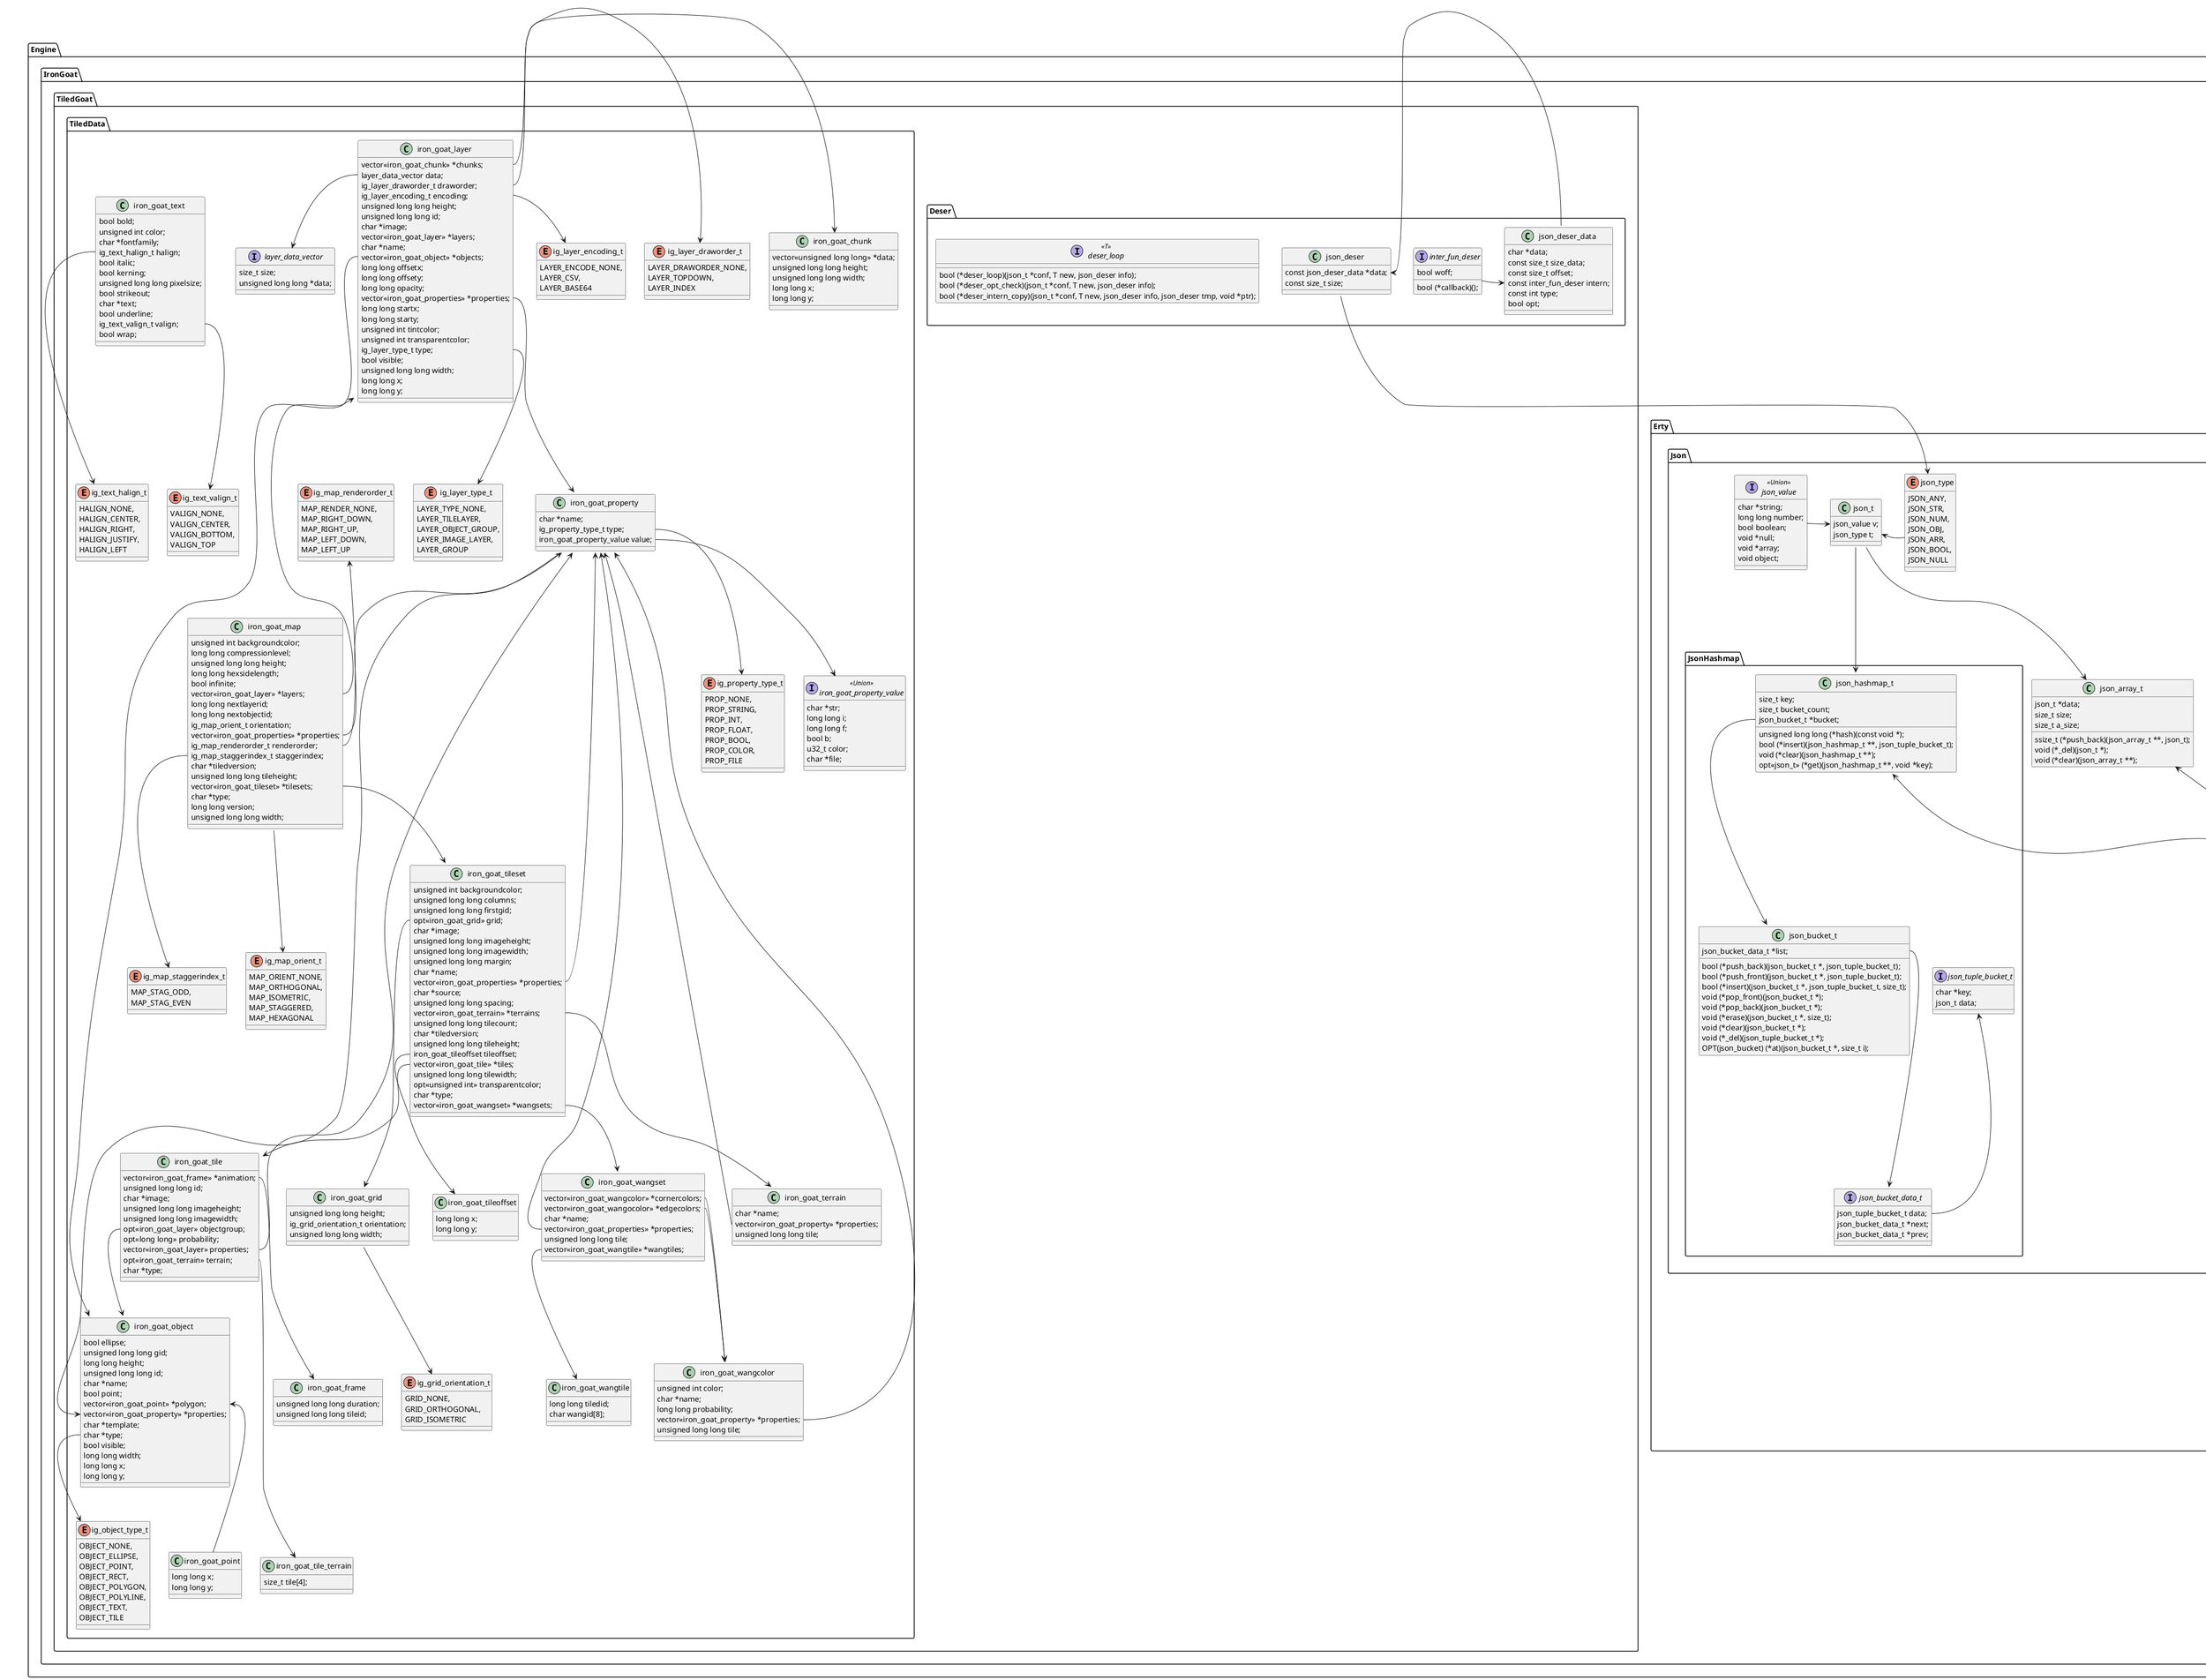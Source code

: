 @startuml RpgProject

package Rpg {

    package RpgEntities {

        enum arrow_keys <<Deprecated>> {
            KEY_DOWN,
            KEY_LEFT,
            KEY_RIGHT,
            KEY_UP
        }

        enum entity_type_t {
            PLAYER,
            SCROLL,
            MENU,
            SETTING,
            VFX_SC,
            ATH,
            LAYER_MANAGER,
            TILESET_LAYER_MANAGER,
            TILESET_LAYER,
            COLLISION_LAYER,
            OBJECT_LAYER_MANAGER,
            OBJECT_LAYER,
            WARP,
            HERO,
            VIEW,
            DEBUGMENU
        }

        enum view_type_t {
            HUD_VIEW,
            WORLD_VIEW
        }

        class view_t {
            sfView *view;
            sfView *hud_view;
            entity_t *entity;
            const hero_t *hero;
        }

        enum player_move <<Deprecated>> {
            PLAYER_MOVE_DOWN,
            PLAYER_MOVE_LEFT,
            PLAYER_MOVE_RIGHT,
            PLAYER_MOVE_UP,
            PLAYER_MOVE_END
        }

        class hero_t {
            entity_t *entity;
            pausable_clock_t *animation_clock;
            pausable_clock_t *movement_clock;
            sfSprite *sprite;
            double speed;
            bool disable_collision;
        }

        class ath_t  {
            entity_t *entity;
            sfSprite *player_ath_sprite;
            sfVector2f ath_pos;
            sfSprite *button_sprite[6];
            view_t *view;
        }

        class menu_t  {
            entity_t *entity;
            sfSprite *bg_sprite;
            sfSprite *button_sprite[3];
        }

        class player_t <<Deprecated>> {
            entity_t *entity;
            pausable_clock_t *clock;
            sfSprite *sprite;
        }

        class scroll_bar_t <<Depreacted>> {
            entity_t *entity;
            pausable_clock_t *clock;
            sfRectangleShape *scroll_bar;
        }

        Package MapRpg {

            class map_loader_t {
                entity_t *entity;
                layer_manager_t manager;
            }

            class layer_manager_t {
                layer_object_manager_t *objects;
                layer_tileset_manager_t *tilesets;
                laer_collision_t *collision;
                sfVector2u mapsize;
            }

            Package MapRpgLayerObject {

                class layer_object_manager_t {
                    entity_t *entity;
                    vector_layer_object_info_t* layer;
                    size_t actual_layer;
                }

                class layer_object {
                    entity_t *entity;
                    layer_object_info_t *obj;
                }

                enum layer_object_type_t {
                    LO_WARP,
                    LO_NPC,
                    LO_UNDEFINED,
                    LO_COUNT,
                    LO_PNJ = LO_NPC
                }

                interface warpzone_t {
                    char *world;
                    sfVector2i spawn;
                }

                interface layer_object_value_t <<Union>> {
                    char *message;
                    warpzone_t warp;
                }

                class layer_object_data {
                    layer_object_type_t type;
                    sfIntRect rect;
                    layer_object_value_t object;
                }

                class layer_object_info_t {
                    layer_object_data obj;
                    usize_t z;
                }

            }

            package MapRpgCollision {

                class layer_collision_t {
                    entity_t *entity;
                    layer_collision_data_t data;
                }

                class layer_collision_data_t {
                    bool *map;
                    size_t size;
                    sfVertexArray *vao;
                    sfVector2u mapsize;
                    size_t z;
                }

            }

            package MapRpgTileset {

                class layer_tileset_manager {
                    entity_t *entity;
                    vector_layer_tileset_t *tileset;
                    size_t actual_layer;
                }

                class tileset_layer_t {
                    layer_tileset_info_t layer;
                    entity_t *entity;
                }

                enum rotation_tile_map {
                    ROT_0,
                    ROT_90,
                    ROT_180,
                    ROT_270
                }

                interface vertex_loader <<Parser>> {
                    size_t i;
                    size_t j;
                    i64_t tu;
                    i64_t tv;
                    size_t mapx;
                    size_t mapy;
                    sfVector2u txsize;
                    size_t tilesize;
                    size_t tilesetindex;
                    size_t layerindex;
                }

                interface tileset_parser_args <<Parser>> {
                    ig_layer_t *layer;
                    layer_tileset_info_t *manager;
                    vector_ig_tileset_t *tileset
                }

                class layer_tileset_info_t {
                    sfTexture *texture;
                    sfVertexArray *vtx;
                    size_t z;
                }

            }

        }

        Package DebugRpg {

            class debugmenu_t {
                entity_t *entity;
                pausable_clock_t *clock;
                sfText *text;
                view_t *view;
                bool enabled;
                hero_t *hero;
            }

        }
    }

    package RpgLifecycle {

        enum scene_id {
            PLAY_SCENE,
            MENU_SCENE,
            KEY_CONFIG,
            SETTING_SCENE
        }

        interface running_scene {
            int (*lifecycle)(game_t *);
        }

    }

    package UtilRpg {
        class corner_t {
            sfVector2f topleft;
            sfVector2f topright;
            sfVector2f bottomleft;
            sfVector2f bottomright;
        }

        enum corner_type {
            CORNER_SPRITE,
            CORNER_RECT
        }

        interface draw_rects {
            (*draw_rectangle_shape_global_bound)(sfRenderWindow *window, sfSprite *sprite, bool full);
            (*get_corners)(void *r, enum corner_type type);
        }
    }
}

package Engine {
    package Distract {

        class game_t<S = void *> {
            + sfRenderWindow *window
            + sfRenderStates renderer
            - scene_info_t *scenes
            - entity_info_t *entities
            - scene_t *scene
            + sfVideoMode mode
            + sfBool is_paused
            + S state
            - input_t input;
        }

        package Machine {

            package EntityHandler {

                abstract entity_t<T = void *> {
                    - entity_t *next
                    - entity_t *prev
                    - int type
                    - entity_info_t *info
                    + sfVector2f pos;
                    + int z
                    + T instance
                    - bool use_multithreading
                    - thread_info_t *threadinfo;
                }

                interface entity_info_t {
                    - entity_info_t *next
                    - int type
                    - void create(game_t *game, entity_t *entity)
                    - void destroy(game_t *game, entity_t *entity)
                    - void draw(game_t *game, entity_t *entity)
                    - void update(game_t *game, entity_t *entity)
                    - bool handle_event(game_t *game, entity_t *entity, sfEvent *event)
                }

                package UserHandler {

                    interface keyboard_input {
                        - bool is_beign_pressed;
                        - bool is_pressed;
                        - bool is_beign_released;
                        - bool was_pressed;
                    }

                    class input_t {
                        + keyboard_input keys[sfKeyCount];
                    }

                    input_t::keys --> keyboard_input
                }

            }

            package SceneHandler {

                abstract scene_t<S = void *> {
                    + int id;
                    - char *world_file;
                    - scene_info_t* info;
                    + entity_t* entities;
                    + hashmap_t* resources;
                    - bool in_exit_state;
                    - int pending_scene_id;
                    + S state;
                }

                interface scene_info_t<S = void *> {
                    - scene_info_t *next
                    - int id
                    - int lifecycle(game_t *game)
                    + S storage
                }

            }

            package Threads {

                class thread_info_t {
                    - sfThread *thread;
                    + game_t *game;
                    + entity_t *entity;
                }

                interface job_message_t {
                    - int type;
                    + void *content;
                }

                class job_t {
                    - sfMutex *mutex;
                    - sfThread *thread;
                    - void *data;
                    - void (*action)(struct job *);
                    - unsigned char messages_count;
                    - job_message_t messages[256];
                    - bool in_progress;
                }

                job_t::messages --> job_message_t

            }

        }

        package ResourceHandler {

            enum resource_type_t {
                R_TEXTURE,
                R_MUSIC,
                R_SOUND_BUFFER,
                R_SOUND,
                R_FONT,
                R_VERTEX
            }

            interface "resource_data_union_t" <<Union>> {
                sfTexture *texture;
                sfMusic *music;
                sfSoundBuffer *sound_buffer;
                sfSound *sound;
                sfFont *font;
                sfVertexArray *vao;
            }

            class hashmap_t {
                size_t size;
                size_t capacity;
                void **keys;
                void **values;
                size_t (*hasher)(struct hashmap *map, void *key);
            }

            class resource_t {
                resource_type_t type;
                char *path;
                resource_data_union_t data;
            }

        }

        package Component {

            package ClockHandler {

                class pausable_clock_t {
                    game_t *game;
                    sfClock *frame_clock;
                    float time;
                    sfBool is_paused;
                    sfBool hash_game_pause;
                }

            }

            package Sound {

                class sound_emitter_t {
                    float volumes[32];
                }

            }

        }

        package DebugDistract {

            interface debug {
                void (*print_error)(char *error);
                void (*D_ASSERT)(T var, T2 unexpected, char *error, T3 return_value)
            }

        }

        package CollisionHandler {

            package RayCast {

                interface ray_t <<Input>> {
                    sfVector2f base;
                    sfVector2f direction;
                    float max_distance;
                }

                interface rayhit_t <<Output>> {
                    sfVector2f point;
                    entity_t *target;
                }

                rayhit_t::target -> entity_t
                ray_t -> rayhit_t

            }

        }

        Package Renderer {

            interface framebuffer_t {
                unsigned int width;
                unsigned int height;
                sfUint8 *pixels;
            }

        }

    }

    Package IronGoat {

        Package Erty {

            package ParsingAndContainers {

                interface string_parser {
                    char *(*estrdup)(char *src);
                    int (*estrcmp)(char *s1, char *s2);
                    size_t (*estrlen)(char *s);
                    char *(*estrndup)(char *s, size_t n);
                    char **(*esplit)(char *buf, char *delim);
                    void (*ememcpy)(void *dest, void const *src, size_t size)
                    void (*ememset)(void *ptr, int c, size_t size);
                    char *(*eformat)(char const *format, ...);
                }

                class vector <<T>> {
                    T *data;
                    size_t size;
                    size_t a_size;
                    ssize_t (*push_back)(vector<<T>> *, T);
                    void (*_del)(T *);
                    void (*clear)(vector<<T>> **);
                }

                interface tuple <<T>> {
                    T type;
                    char *name;
                }

                class list <<T>> {
                    T data;
                    list<<T>> *prev;
                    list<<T>> *next;
                }

                interface opt<<T>> {
                    T value;
                    bool is_ok;
                }

                interface list_extern <<T>> {
                    list<<T>> *list;
                    bool (*push_back)(list_extern<<T>> **head, T data);
                    bool (*push_front)(list_extern<<T>> **head, T data);
                    bool (*insert)(list_extern<<T>> **head, T data, size_t i);
                    bool (*pop_front)(list_extern<<T>> **head);
                    bool (*pop_back)(list_extern<<T>> **head);
                    bool (*erase)(list_extern<<T>> **head, size_t i);
                    bool (*clear)(list_extern<<T>> **head);
                    void (*_del)(T *data);
                    opt<<T>> (*at)(list_extern<<T>> **head, size_t i);
                }

                class hashmap <<T>> {
                    u64_t (*hash)(const void *);
                    size_t size;
                    size_t bucket_count;
                    bool (*insert)(hashmap<<T>> *, tuple<<T>>);
                    void (*clear)(hashmap<<T>> *, void *key);
                }
            }

            Package PrintAndAssertion {

                interface Assert {
                    (*assert)(char *prg, char *expr);
                    (*debug_assert)(char *ptr, char *expr);
                }

                interface Print {
                    int (*eprintf)(char const *format, ...);
                    int (*edprintf)(int fd, char const *format, ...);
                    int (*efprintf)(FILE *stream, char const *format, ...);
                }

            }

            Package Json {

                enum json_type {
                    JSON_ANY,
                    JSON_STR,
                    JSON_NUM,
                    JSON_OBJ,
                    JSON_ARR,
                    JSON_BOOL,
                    JSON_NULL
                }

                interface json_value <<Union>> {
                    char *string;
                    long long number;
                    bool boolean;
                    void *null;
                    void *array;
                    void object;
                }

                class json_t {
                    json_value v;
                    json_type t;
                }

                package JsonHashmap {

                    interface json_tuple_bucket_t {
                        char *key;
                        json_t data;
                    }

                    class json_hashmap_t {
                        unsigned long long (*hash)(const void *);
                        size_t key;
                        size_t bucket_count;
                        bool (*insert)(json_hashmap_t **, json_tuple_bucket_t);
                        void (*clear)(json_hashmap_t **);
                        opt<<json_t>> (*get)(json_hashmap_t **, void *key);
                        json_bucket_t *bucket;
                    }

                    interface json_bucket_data_t {
                        json_tuple_bucket_t data;
                        json_bucket_data_t *next;
                        json_bucket_data_t *prev;
                    }

                    class json_bucket_t {
                        json_bucket_data_t *list;
                        bool (*push_back)(json_bucket_t *, json_tuple_bucket_t);
                        bool (*push_front)(json_bucket_t *, json_tuple_bucket_t);
                        bool (*insert)(json_bucket_t *, json_tuple_bucket_t, size_t);
                        void (*pop_front)(json_bucket_t *);
                        void (*pop_back)(json_bucket_t *);
                        void (*erase)(json_bucket_t *, size_t);
                        void (*clear)(json_bucket_t *);
                        void (*_del)(json_tuple_bucket_t *);
                        OPT(json_bucket) (*at)(json_bucket_t *, size_t i);
                    }

                }

                class json_array_t {
                    json_t *data;
                    size_t size;
                    size_t a_size;
                    ssize_t (*push_back)(json_array_t **, json_t);
                    void (*_del)(json_t *);
                    void (*clear)(json_array_t **);
                }

            }

        }

        Package TiledGoat {

            Package TiledData {

                enum ig_map_orient_t {
                    MAP_ORIENT_NONE,
                    MAP_ORTHOGONAL,
                    MAP_ISOMETRIC,
                    MAP_STAGGERED,
                    MAP_HEXAGONAL
                }

                enum ig_map_renderorder_t {
                    MAP_RENDER_NONE,
                    MAP_RIGHT_DOWN,
                    MAP_RIGHT_UP,
                    MAP_LEFT_DOWN,
                    MAP_LEFT_UP
                }

                enum ig_map_staggerindex_t {
                    MAP_STAG_ODD,
                    MAP_STAG_EVEN
                }

                enum ig_layer_draworder_t {
                    LAYER_DRAWORDER_NONE,
                    LAYER_TOPDOWN,
                    LAYER_INDEX
                }

                enum ig_layer_type_t {
                    LAYER_TYPE_NONE,
                    LAYER_TILELAYER,
                    LAYER_OBJECT_GROUP,
                    LAYER_IMAGE_LAYER,
                    LAYER_GROUP
                }

                enum ig_layer_encoding_t {
                    LAYER_ENCODE_NONE,
                    LAYER_CSV,
                    LAYER_BASE64
                }

                enum ig_text_halign_t {
                    HALIGN_NONE,
                    HALIGN_CENTER,
                    HALIGN_RIGHT,
                    HALIGN_JUSTIFY,
                    HALIGN_LEFT
                }

                enum ig_text_valign_t {
                    VALIGN_NONE,
                    VALIGN_CENTER,
                    VALIGN_BOTTOM,
                    VALIGN_TOP
                }

                enum ig_object_type_t {
                    OBJECT_NONE,
                    OBJECT_ELLIPSE,
                    OBJECT_POINT,
                    OBJECT_RECT,
                    OBJECT_POLYGON,
                    OBJECT_POLYLINE,
                    OBJECT_TEXT,
                    OBJECT_TILE
                }

                enum ig_property_type_t {
                    PROP_NONE,
                    PROP_STRING,
                    PROP_INT,
                    PROP_FLOAT,
                    PROP_BOOL,
                    PROP_COLOR,
                    PROP_FILE
                }

                enum ig_grid_orientation_t {
                    GRID_NONE,
                    GRID_ORTHOGONAL,
                    GRID_ISOMETRIC
                }

                interface iron_goat_property_value <<Union>> {
                    char *str;
                    long long i;
                    long long f;
                    bool b;
                    u32_t color;
                    char *file;
                }

                class iron_goat_grid {
                    unsigned long long height;
                    ig_grid_orientation_t orientation;
                    unsigned long long width;
                }

                class iron_goat_tileoffset {
                    long long x;
                    long long y;
                }

                class iron_goat_frame {
                    unsigned long long duration;
                    unsigned long long tileid;
                }

                class iron_goat_terrain {
                    char *name;
                    vector<<iron_goat_property>> *properties;
                    unsigned long long tile;
                }

                class iron_goat_tile_terrain {
                    size_t tile[4];
                }

                class iron_goat_wangcolor {
                    unsigned int color;
                    char *name;
                    long long probability;
                    vector<<iron_goat_property>> *properties;
                    unsigned long long tile;
                }

                class iron_goat_wangtile {
                    long long tiledid;
                    char wangid[8];
                }

                class iron_goat_wangset {
                    vector<<iron_goat_wangcolor>> *cornercolors;
                    vector<<iron_goat_wangocolor>> *edgecolors;
                    char *name;
                    vector<<iron_goat_properties>> *properties;
                    unsigned long long tile;
                    vector<<iron_goat_wangtile>> *wangtiles;
                }

                class iron_goat_tileset {
                    unsigned int backgroundcolor;
                    unsigned long long columns;
                    unsigned long long firstgid;
                    opt<<iron_goat_grid>> grid;
                    char *image;
                    unsigned long long imageheight;
                    unsigned long long imagewidth;
                    unsigned long long margin;
                    char *name;
                    vector<<iron_goat_properties>> *properties;
                    char *source;
                    unsigned long long spacing;
                    vector<<iron_goat_terrain>> *terrains;
                    unsigned long long tilecount;
                    char *tiledversion;
                    unsigned long long tileheight;
                    iron_goat_tileoffset tileoffset;
                    vector<<iron_goat_tile>> *tiles;
                    unsigned long long tilewidth;
                    opt<<unsigned int>> transparentcolor;
                    char *type;
                    vector<<iron_goat_wangset>> *wangsets;
                }

                class iron_goat_property {
                    char *name;
                    ig_property_type_t type;
                    iron_goat_property_value value;
                }

                class iron_goat_object {
                    bool ellipse;
                    unsigned long long gid;
                    long long height;
                    unsigned long long id;
                    char *name;
                    bool point;
                    vector<<iron_goat_point>> *polygon;
                    vector<<iron_goat_property>> *properties;
                    char *template;
                    char *type;
                    bool visible;
                    long long width;
                    long long x;
                    long long y;
                }

                class iron_goat_text {
                    bool bold;
                    unsigned int color;
                    char *fontfamily;
                    ig_text_halign_t halign;
                    bool italic;
                    bool kerning;
                    unsigned long long pixelsize;
                    bool strikeout;
                    char *text;
                    bool underline;
                    ig_text_valign_t valign;
                    bool wrap;
                }

                class iron_goat_point {
                    long long x;
                    long long y;
                }

                class iron_goat_chunk {
                    vector<<unsigned long long>> *data;
                    unsigned long long height;
                    unsigned long long width;
                    long long x;
                    long long y;
                }

                interface layer_data_vector {
                    size_t size;
                    unsigned long long *data;
                }

                class iron_goat_layer {
                    vector<<iron_goat_chunk>> *chunks;
                    layer_data_vector data;
                    ig_layer_draworder_t draworder;
                    ig_layer_encoding_t encoding;
                    unsigned long long height;
                    unsigned long long id;
                    char *image;
                    vector<<iron_goat_layer>> *layers;
                    char *name;
                    vector<<iron_goat_object>> *objects;
                    long long offsetx;
                    long long offsety;
                    long long opacity;
                    vector<<iron_goat_properties>> *properties;
                    long long startx;
                    long long starty;
                    unsigned int tintcolor;
                    unsigned int transparentcolor;
                    ig_layer_type_t type;
                    bool visible;
                    unsigned long long width;
                    long long x;
                    long long y;
                }

                class iron_goat_tile {
                    vector<<iron_goat_frame>> *animation;
                    unsigned long long id;
                    char *image;
                    unsigned long long imageheight;
                    unsigned long long imagewidth;
                    opt<<iron_goat_layer>> objectgroup;
                    opt<<long long>> probability;
                    vector<<iron_goat_layer>> properties;
                    opt<<iron_goat_terrain>> terrain;
                    char *type;
                }

                class iron_goat_map {
                    unsigned int backgroundcolor;
                    long long compressionlevel;
                    unsigned long long height;
                    long long hexsidelength;
                    bool infinite;
                    vector<<iron_goat_layer>> *layers;
                    long long nextlayerid;
                    long long nextobjectid;
                    ig_map_orient_t orientation;
                    vector<<iron_goat_properties>> *properties;
                    ig_map_renderorder_t renderorder;
                    ig_map_staggerindex_t staggerindex;
                    char *tiledversion;
                    unsigned long long tileheight;
                    vector<<iron_goat_tileset>> *tilesets;
                    char *type;
                    long long version;
                    unsigned long long width;
                }

            }

            Package Deser {

                interface inter_fun_deser {
                    bool (*callback)();
                    bool woff;
                }

                class json_deser_data {
                    char *data;
                    const size_t size_data;
                    const size_t offset;
                    const inter_fun_deser intern;
                    const int type;
                    bool opt;
                }

                class json_deser {
                    const json_deser_data *data;
                    const size_t size;
                }

                interface deser_loop <<T>> {
                    bool (*deser_loop)(json_t *conf, T new, json_deser info);
                    bool (*deser_opt_check)(json_t *conf, T new, json_deser info);
                    bool (*deser_intern_copy)(json_t *conf, T new, json_deser info, json_deser tmp, void *ptr);
                }

            }

        }

    }

}

game_t::scenes --> scene_info_t
game_t::entities --> entity_info_t
game_t::scene --> scene_t
game_t::input --> input_t

entity_t::info --> entity_info_t
entity_t::threadinfo --> thread_info_t

resource_t::type --> resource_type_t
hashmap_t --> resource_t
resource_t --> resource_data_union_t

resource_t::path -> hashmap_t::keys
resource_t::data -> hashmap_t::values

scene_t::info ---> scene_info_t
'scene_t::entities ---> entity_t
scene_t::resources ---> hashmap_t

Renderer -> game_t::renderer

'RpgEntities -> EntityHandler
view_t -> Renderer

'hero_t -> EntityHandler
hero_t -> UserHandler
'hero_t -> entity_t

hero_t -> layer_collision_t::map

'map_loader_t -> EntityHandler

'debugmenu_t -> EntityHandler

running_scene -> SceneHandler

layer_manager_t -> SceneHandler
MapRpgTileset -> layer_manager_t
MapRpgCollision -> layer_manager_t
MapRpgLayerObject -> layer_manager_t

layer_object_manager_t -> layer_object
layer_object_manager_t <- layer_object
layer_object_manager_t::obj -> layer_object_data
layer_object::obj -> layer_object_data

layer_object_data::type -> layer_object_type_t

layer_object_data::object -> warpzone_t
layer_object_data::object -> layer_object_value_t

layer_object_info_t <- layer_object_manager_t

layer_collision_t::data -> layer_collision_data_t

tileset_layer_t::layer -> layer_tileset_info_t
rotation_tile_map -> layer_tileset_info_t::vtx
layer_tileset_manager::tileset -> layer_tileset_info_t

view_type_t <- Renderer

tuple --> hashmap

vector <-- opt
hashmap <-- opt

list_extern::list -> list

Json <-- string_parser

json_hashmap_t::bucket --> json_bucket_t
json_bucket_t::list --> json_bucket_data_t
json_hashmap_t <-- string_parser
json_tuple_bucket_t <-- json_bucket_data_t::data
json_array_t <-- string_parser

json_value -> json_t::v
json_t::t <- json_type

json_t --> json_hashmap_t
json_t --> json_array_t

Print --> Assert

string_parser::eformat --> Print::eprintf

iron_goat_layer::chunks -> iron_goat_chunk
layer_data_vector <- iron_goat_layer::data
iron_goat_layer::draworder -> ig_layer_draworder_t
iron_goat_layer::encoding -> ig_layer_encoding_t
iron_goat_layer::objects --> iron_goat_object
iron_goat_layer::properties --> iron_goat_property
iron_goat_layer::type --> ig_layer_type_t

iron_goat_grid::orientaiton --> ig_grid_orientation_t

iron_goat_terrain::properties --> iron_goat_property

iron_goat_wangcolor::properties --> iron_goat_property

iron_goat_text::valign --> ig_text_valign_t
iron_goat_text::halign --> ig_text_halign_t

iron_goat_tile::animation --> iron_goat_frame
iron_goat_tile::objectgroup --> iron_goat_object
iron_goat_tile::properties --> iron_goat_property
iron_goat_tile::terrain ---> iron_goat_tile_terrain

iron_goat_tileset::properties --> iron_goat_property
iron_goat_tileset::terrains --> iron_goat_terrain
iron_goat_tileset::grid --> iron_goat_grid
iron_goat_tileset::tileoffset --> iron_goat_tileoffset
iron_goat_tileset::tiles --> iron_goat_tile
iron_goat_tileset::wangsets --> iron_goat_wangset

iron_goat_wangset::cornercolors --> iron_goat_wangcolor
iron_goat_wangset::edgecolors --> iron_goat_wangcolor
iron_goat_wangset::properties --> iron_goat_property
iron_goat_wangset::wangtiles --> iron_goat_wangtile

iron_goat_property::type --> ig_property_type_t
iron_goat_property::value --> iron_goat_property_value

iron_goat_map::layers --> iron_goat_layer
iron_goat_map::orientaiton --> ig_map_orient_t
iron_goat_property <-- iron_goat_map::properties
ig_map_renderorder_t <-- iron_goat_map::renderorder
iron_goat_map::staggerindex --> ig_map_staggerindex_t
iron_goat_map::tilesets --> iron_goat_tileset

iron_goat_object::polygon <-- iron_goat_point
iron_goat_object::properties <-- iron_goat_property
iron_goat_object::type --> ig_object_type_t

inter_fun_deser -> json_deser_data::intern
json_deser::data <- json_deser_data
json_deser::type --> json_type

@enduml
